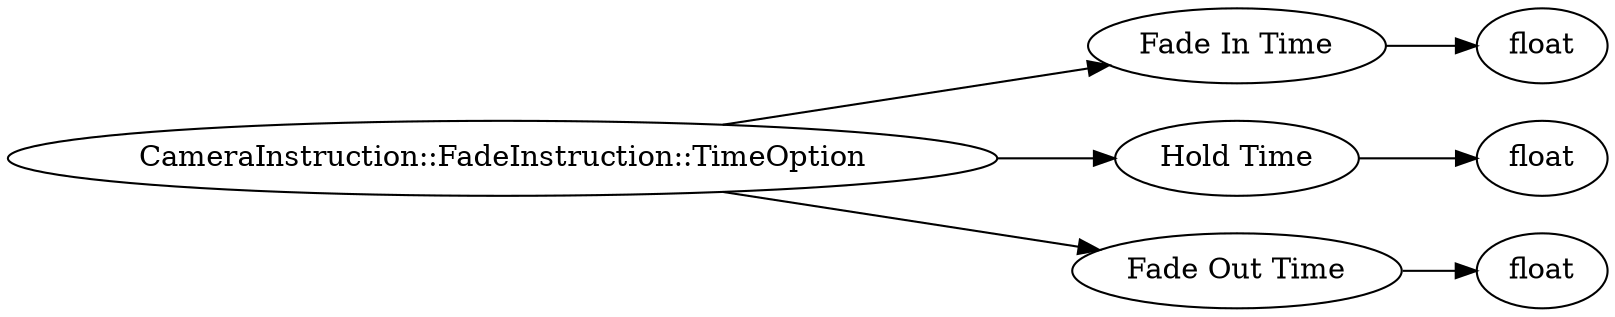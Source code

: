 digraph "CameraInstruction::FadeInstruction::TimeOption" {
rankdir = LR
101
101 -> 102
102 -> 103
101 -> 104
104 -> 105
101 -> 106
106 -> 107

101 [label="CameraInstruction::FadeInstruction::TimeOption",comment="name: \"CameraInstruction::FadeInstruction::TimeOption\", typeName: \"\", id: 101, branchId: 0, recurseId: -1, attributes: 0, notes: \"\""];
102 [label="Fade In Time",comment="name: \"Fade In Time\", typeName: \"\", id: 102, branchId: 0, recurseId: -1, attributes: 0, notes: \"\""];
103 [label="float",comment="name: \"float\", typeName: \"\", id: 103, branchId: 0, recurseId: -1, attributes: 512, notes: \"\""];
104 [label="Hold Time",comment="name: \"Hold Time\", typeName: \"\", id: 104, branchId: 0, recurseId: -1, attributes: 0, notes: \"\""];
105 [label="float",comment="name: \"float\", typeName: \"\", id: 105, branchId: 0, recurseId: -1, attributes: 512, notes: \"\""];
106 [label="Fade Out Time",comment="name: \"Fade Out Time\", typeName: \"\", id: 106, branchId: 0, recurseId: -1, attributes: 0, notes: \"\""];
107 [label="float",comment="name: \"float\", typeName: \"\", id: 107, branchId: 0, recurseId: -1, attributes: 512, notes: \"\""];
{ rank = max;103;105;107}

}
